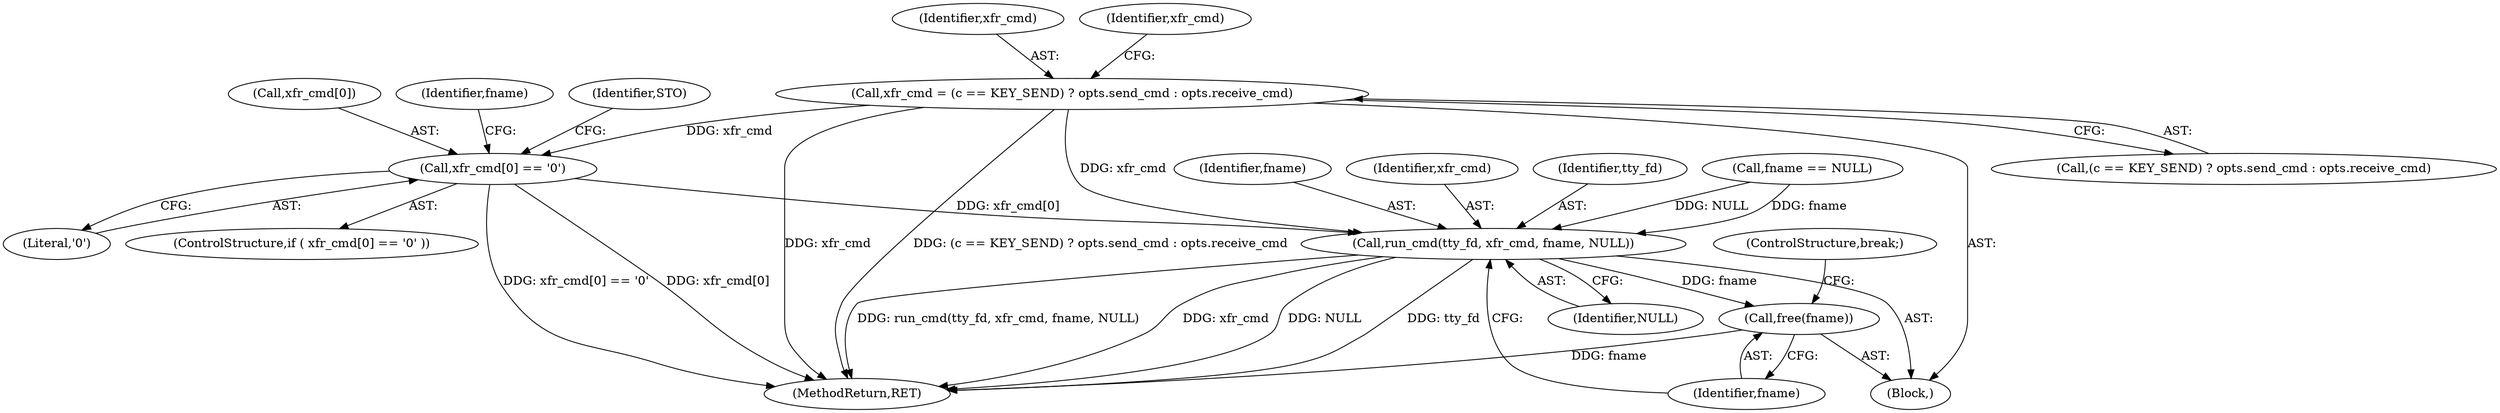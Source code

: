 digraph "1_picocom_1ebc60b20fbe9a02436d5cbbf8951714e749ddb1@array" {
"1000440" [label="(Call,xfr_cmd[0] == '\0')"];
"1000427" [label="(Call,xfr_cmd = (c == KEY_SEND) ? opts.send_cmd : opts.receive_cmd)"];
"1000462" [label="(Call,run_cmd(tty_fd, xfr_cmd, fname, NULL))"];
"1000467" [label="(Call,free(fname))"];
"1000441" [label="(Call,xfr_cmd[0])"];
"1000428" [label="(Identifier,xfr_cmd)"];
"1000465" [label="(Identifier,fname)"];
"1000116" [label="(Block,)"];
"1000481" [label="(MethodReturn,RET)"];
"1000444" [label="(Literal,'\0')"];
"1000464" [label="(Identifier,xfr_cmd)"];
"1000451" [label="(Identifier,fname)"];
"1000442" [label="(Identifier,xfr_cmd)"];
"1000466" [label="(Identifier,NULL)"];
"1000427" [label="(Call,xfr_cmd = (c == KEY_SEND) ? opts.send_cmd : opts.receive_cmd)"];
"1000468" [label="(Identifier,fname)"];
"1000447" [label="(Identifier,STO)"];
"1000463" [label="(Identifier,tty_fd)"];
"1000429" [label="(Call,(c == KEY_SEND) ? opts.send_cmd : opts.receive_cmd)"];
"1000440" [label="(Call,xfr_cmd[0] == '\0')"];
"1000462" [label="(Call,run_cmd(tty_fd, xfr_cmd, fname, NULL))"];
"1000454" [label="(Call,fname == NULL)"];
"1000469" [label="(ControlStructure,break;)"];
"1000467" [label="(Call,free(fname))"];
"1000439" [label="(ControlStructure,if ( xfr_cmd[0] == '\0' ))"];
"1000440" -> "1000439"  [label="AST: "];
"1000440" -> "1000444"  [label="CFG: "];
"1000441" -> "1000440"  [label="AST: "];
"1000444" -> "1000440"  [label="AST: "];
"1000447" -> "1000440"  [label="CFG: "];
"1000451" -> "1000440"  [label="CFG: "];
"1000440" -> "1000481"  [label="DDG: xfr_cmd[0] == '\0'"];
"1000440" -> "1000481"  [label="DDG: xfr_cmd[0]"];
"1000427" -> "1000440"  [label="DDG: xfr_cmd"];
"1000440" -> "1000462"  [label="DDG: xfr_cmd[0]"];
"1000427" -> "1000116"  [label="AST: "];
"1000427" -> "1000429"  [label="CFG: "];
"1000428" -> "1000427"  [label="AST: "];
"1000429" -> "1000427"  [label="AST: "];
"1000442" -> "1000427"  [label="CFG: "];
"1000427" -> "1000481"  [label="DDG: xfr_cmd"];
"1000427" -> "1000481"  [label="DDG: (c == KEY_SEND) ? opts.send_cmd : opts.receive_cmd"];
"1000427" -> "1000462"  [label="DDG: xfr_cmd"];
"1000462" -> "1000116"  [label="AST: "];
"1000462" -> "1000466"  [label="CFG: "];
"1000463" -> "1000462"  [label="AST: "];
"1000464" -> "1000462"  [label="AST: "];
"1000465" -> "1000462"  [label="AST: "];
"1000466" -> "1000462"  [label="AST: "];
"1000468" -> "1000462"  [label="CFG: "];
"1000462" -> "1000481"  [label="DDG: tty_fd"];
"1000462" -> "1000481"  [label="DDG: xfr_cmd"];
"1000462" -> "1000481"  [label="DDG: run_cmd(tty_fd, xfr_cmd, fname, NULL)"];
"1000462" -> "1000481"  [label="DDG: NULL"];
"1000454" -> "1000462"  [label="DDG: fname"];
"1000454" -> "1000462"  [label="DDG: NULL"];
"1000462" -> "1000467"  [label="DDG: fname"];
"1000467" -> "1000116"  [label="AST: "];
"1000467" -> "1000468"  [label="CFG: "];
"1000468" -> "1000467"  [label="AST: "];
"1000469" -> "1000467"  [label="CFG: "];
"1000467" -> "1000481"  [label="DDG: fname"];
}
